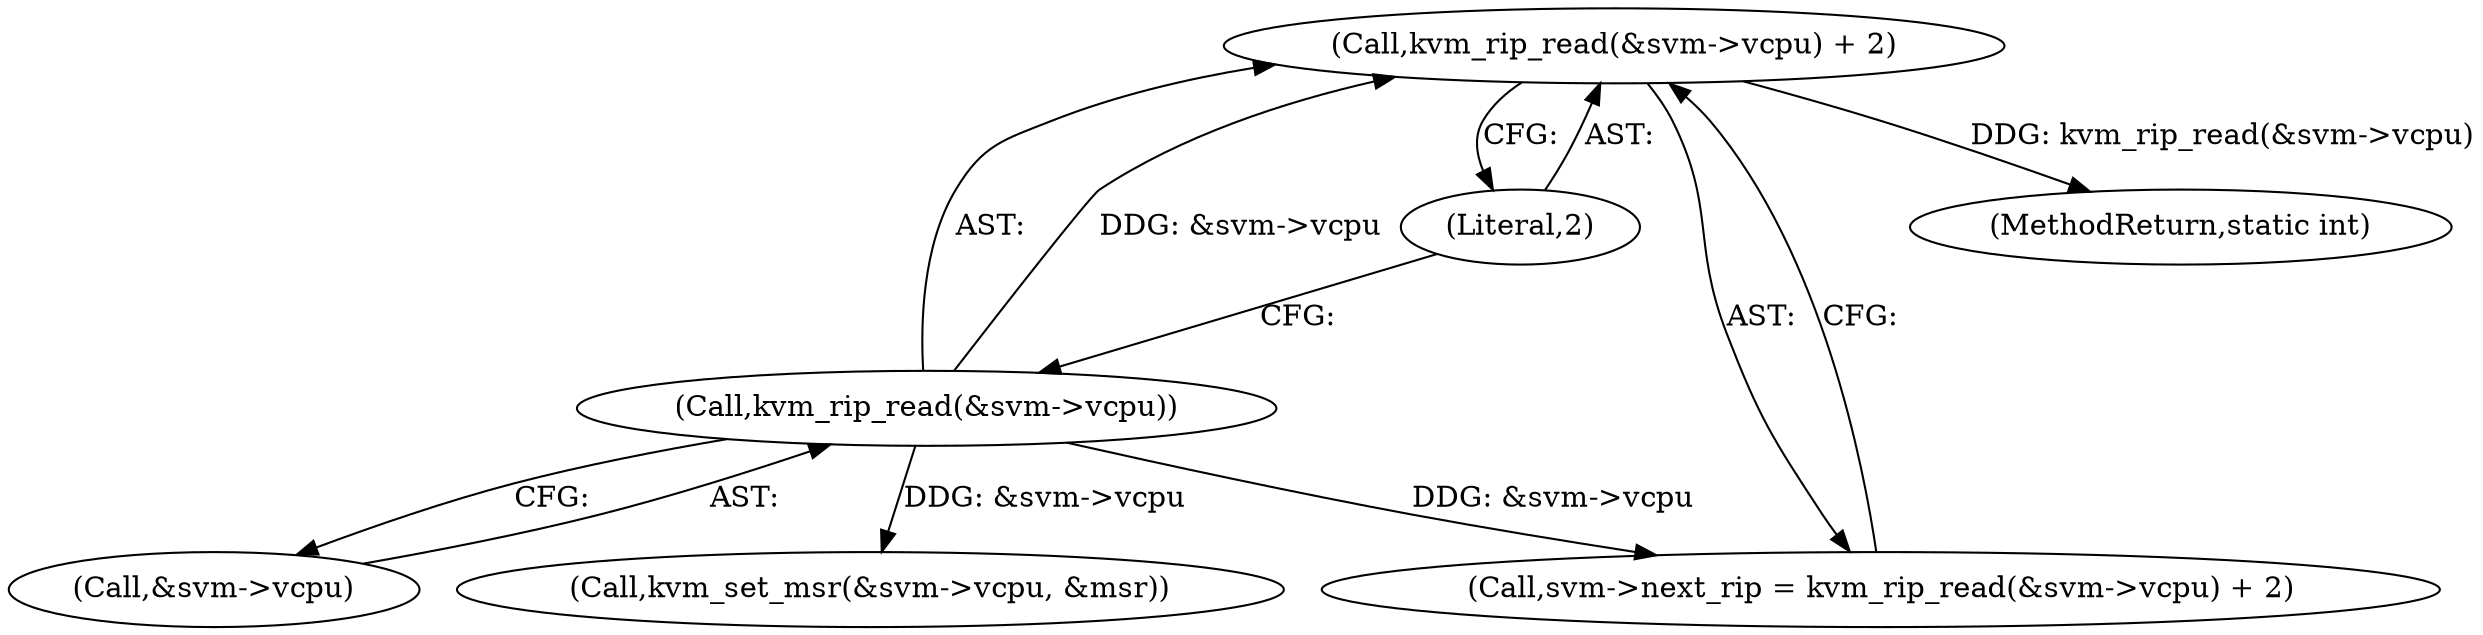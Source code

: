 digraph "0_linux_854e8bb1aa06c578c2c9145fa6bfe3680ef63b23@API" {
"1000167" [label="(Call,kvm_rip_read(&svm->vcpu) + 2)"];
"1000168" [label="(Call,kvm_rip_read(&svm->vcpu))"];
"1000169" [label="(Call,&svm->vcpu)"];
"1000175" [label="(Call,kvm_set_msr(&svm->vcpu, &msr))"];
"1000168" [label="(Call,kvm_rip_read(&svm->vcpu))"];
"1000173" [label="(Literal,2)"];
"1000163" [label="(Call,svm->next_rip = kvm_rip_read(&svm->vcpu) + 2)"];
"1000167" [label="(Call,kvm_rip_read(&svm->vcpu) + 2)"];
"1000204" [label="(MethodReturn,static int)"];
"1000167" -> "1000163"  [label="AST: "];
"1000167" -> "1000173"  [label="CFG: "];
"1000168" -> "1000167"  [label="AST: "];
"1000173" -> "1000167"  [label="AST: "];
"1000163" -> "1000167"  [label="CFG: "];
"1000167" -> "1000204"  [label="DDG: kvm_rip_read(&svm->vcpu)"];
"1000168" -> "1000167"  [label="DDG: &svm->vcpu"];
"1000168" -> "1000169"  [label="CFG: "];
"1000169" -> "1000168"  [label="AST: "];
"1000173" -> "1000168"  [label="CFG: "];
"1000168" -> "1000163"  [label="DDG: &svm->vcpu"];
"1000168" -> "1000175"  [label="DDG: &svm->vcpu"];
}
